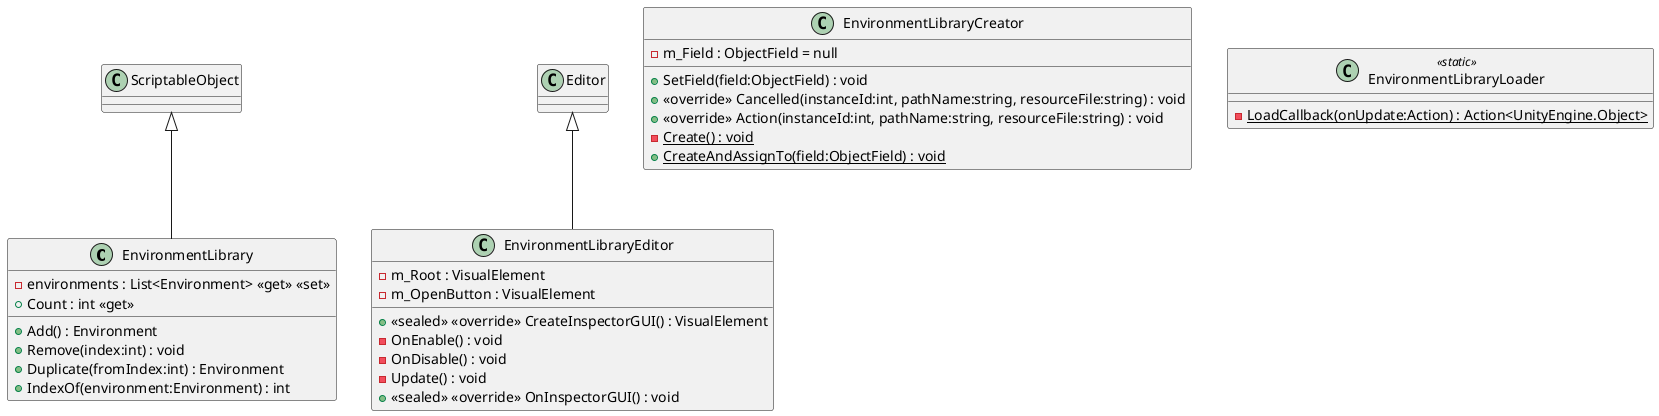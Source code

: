@startuml
class EnvironmentLibrary {
    - environments : List<Environment> <<get>> <<set>>
    + Count : int <<get>>
    + Add() : Environment
    + Remove(index:int) : void
    + Duplicate(fromIndex:int) : Environment
    + IndexOf(environment:Environment) : int
}
class EnvironmentLibraryEditor {
    - m_Root : VisualElement
    - m_OpenButton : VisualElement
    + <<sealed>> <<override>> CreateInspectorGUI() : VisualElement
    - OnEnable() : void
    - OnDisable() : void
    - Update() : void
    + <<sealed>> <<override>> OnInspectorGUI() : void
}
class EnvironmentLibraryCreator {
    - m_Field : ObjectField = null
    + SetField(field:ObjectField) : void
    + <<override>> Cancelled(instanceId:int, pathName:string, resourceFile:string) : void
    + <<override>> Action(instanceId:int, pathName:string, resourceFile:string) : void
    {static} - Create() : void
    + {static} CreateAndAssignTo(field:ObjectField) : void
}
class EnvironmentLibraryLoader <<static>> {
    {static} - LoadCallback(onUpdate:Action) : Action<UnityEngine.Object>
}
ScriptableObject <|-- EnvironmentLibrary
Editor <|-- EnvironmentLibraryEditor
@enduml
